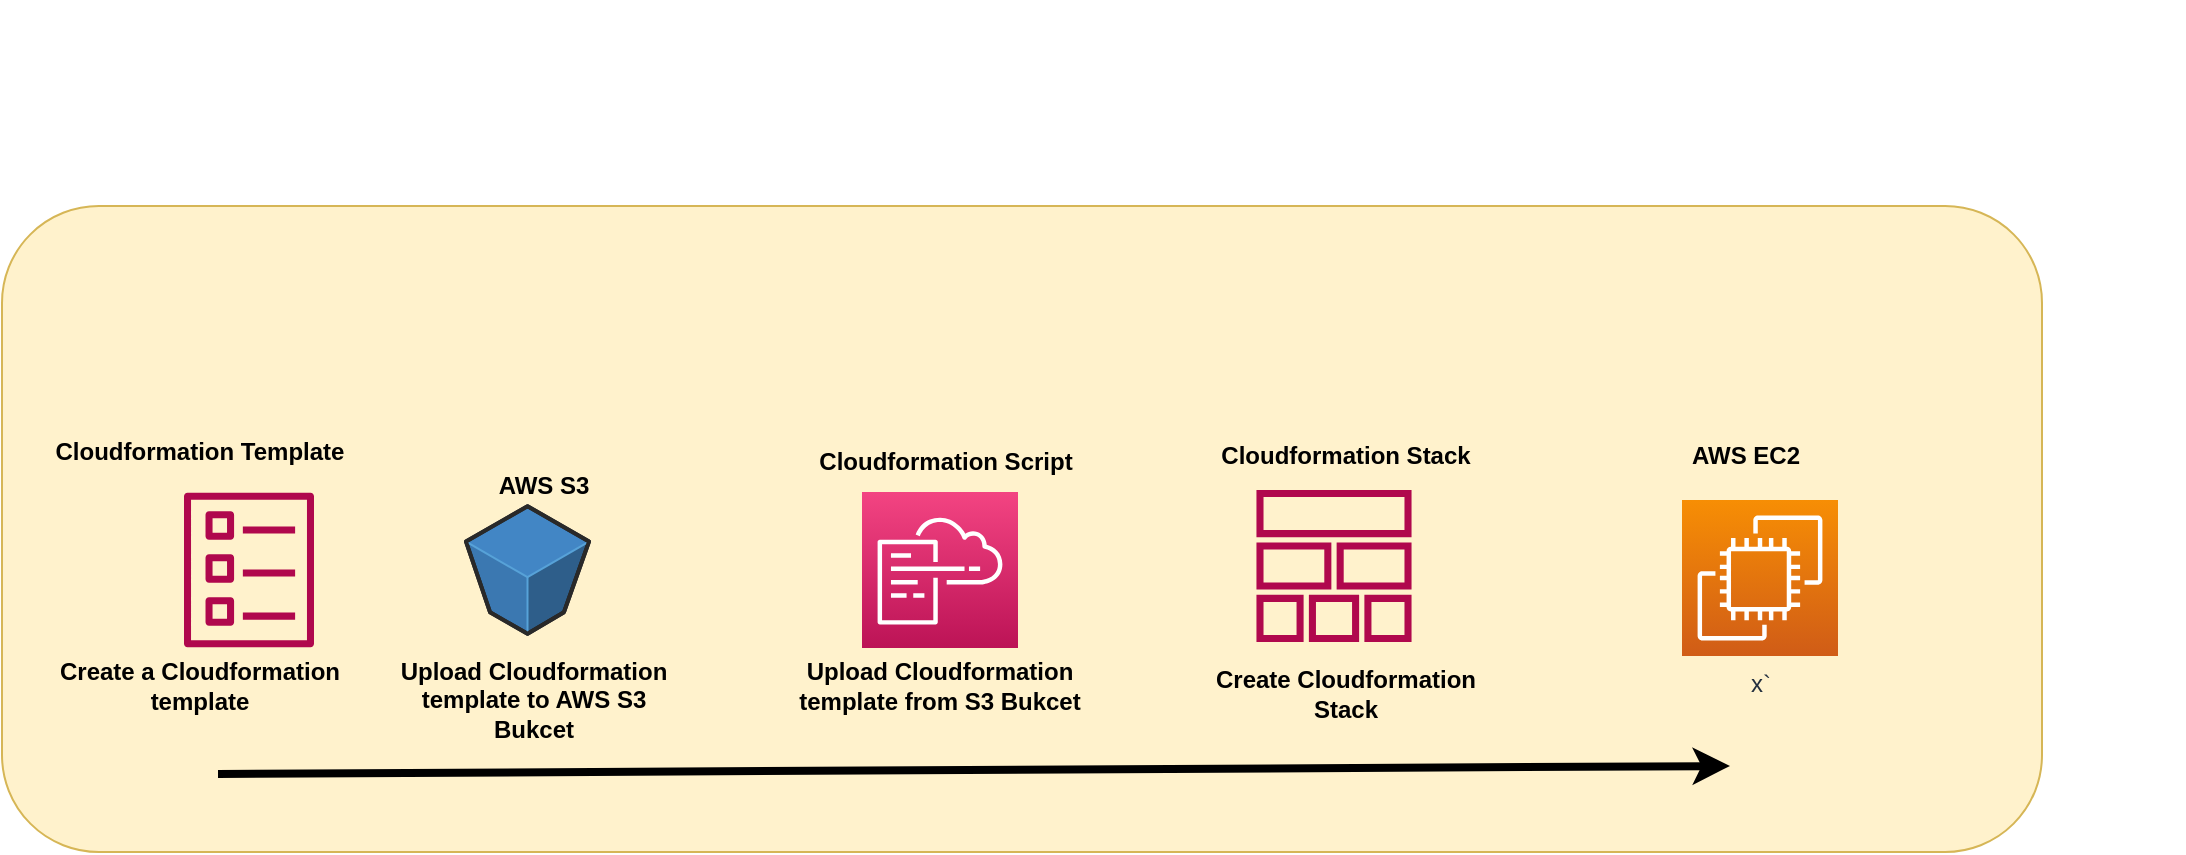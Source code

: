 <mxfile version="20.1.3" type="device" pages="2"><diagram id="ifd4e0sDDmtxJCUnBRjX" name="CF: EC2 Creation"><mxGraphModel dx="1422" dy="840" grid="0" gridSize="10" guides="1" tooltips="1" connect="1" arrows="1" fold="1" page="1" pageScale="1" pageWidth="827" pageHeight="1169" math="0" shadow="0"><root><mxCell id="0"/><mxCell id="1" parent="0"/><mxCell id="jPQIyEpaHIP6a2LfF8cM-9" value="" style="sketch=0;points=[[0,0,0],[0.25,0,0],[0.5,0,0],[0.75,0,0],[1,0,0],[0,1,0],[0.25,1,0],[0.5,1,0],[0.75,1,0],[1,1,0],[0,0.25,0],[0,0.5,0],[0,0.75,0],[1,0.25,0],[1,0.5,0],[1,0.75,0]];points=[[0,0,0],[0.25,0,0],[0.5,0,0],[0.75,0,0],[1,0,0],[0,1,0],[0.25,1,0],[0.5,1,0],[0.75,1,0],[1,1,0],[0,0.25,0],[0,0.5,0],[0,0.75,0],[1,0.25,0],[1,0.5,0],[1,0.75,0]];outlineConnect=0;fontColor=#232F3E;gradientColor=#F34482;gradientDirection=north;fillColor=#BC1356;strokeColor=#ffffff;dashed=0;verticalLabelPosition=bottom;verticalAlign=top;align=center;html=1;fontSize=12;fontStyle=0;aspect=fixed;shape=mxgraph.aws4.resourceIcon;resIcon=mxgraph.aws4.cloudformation;" vertex="1" parent="1"><mxGeometry x="141" y="504" width="78" height="78" as="geometry"/></mxCell><mxCell id="jPQIyEpaHIP6a2LfF8cM-6" value="" style="rounded=1;whiteSpace=wrap;html=1;fillColor=#fff2cc;strokeColor=#d6b656;" vertex="1" parent="1"><mxGeometry x="100" y="364" width="1020" height="323" as="geometry"/></mxCell><mxCell id="jPQIyEpaHIP6a2LfF8cM-2" value="" style="sketch=0;outlineConnect=0;fontColor=#232F3E;gradientColor=none;fillColor=#B0084D;strokeColor=none;dashed=0;verticalLabelPosition=bottom;verticalAlign=top;align=center;html=1;fontSize=12;fontStyle=0;aspect=fixed;pointerEvents=1;shape=mxgraph.aws4.template;" vertex="1" parent="1"><mxGeometry x="191" y="507" width="65" height="78" as="geometry"/></mxCell><mxCell id="jPQIyEpaHIP6a2LfF8cM-3" value="" style="verticalLabelPosition=bottom;html=1;verticalAlign=top;strokeWidth=1;align=center;outlineConnect=0;dashed=0;outlineConnect=0;shape=mxgraph.aws3d.s3Bucket;fillColor=#4286c5;strokeColor=#57A2D8;aspect=fixed;" vertex="1" parent="1"><mxGeometry x="332" y="514.1" width="61.5" height="63.8" as="geometry"/></mxCell><mxCell id="jPQIyEpaHIP6a2LfF8cM-5" value="" style="sketch=0;outlineConnect=0;fontColor=#232F3E;gradientColor=none;fillColor=#B0084D;strokeColor=none;dashed=0;verticalLabelPosition=bottom;verticalAlign=top;align=center;html=1;fontSize=12;fontStyle=0;aspect=fixed;pointerEvents=1;shape=mxgraph.aws4.stack;" vertex="1" parent="1"><mxGeometry x="727" y="506" width="78" height="76" as="geometry"/></mxCell><mxCell id="jPQIyEpaHIP6a2LfF8cM-7" value="x`" style="sketch=0;points=[[0,0,0],[0.25,0,0],[0.5,0,0],[0.75,0,0],[1,0,0],[0,1,0],[0.25,1,0],[0.5,1,0],[0.75,1,0],[1,1,0],[0,0.25,0],[0,0.5,0],[0,0.75,0],[1,0.25,0],[1,0.5,0],[1,0.75,0]];outlineConnect=0;fontColor=#232F3E;gradientColor=#F78E04;gradientDirection=north;fillColor=#D05C17;strokeColor=#ffffff;dashed=0;verticalLabelPosition=bottom;verticalAlign=top;align=center;html=1;fontSize=12;fontStyle=0;aspect=fixed;shape=mxgraph.aws4.resourceIcon;resIcon=mxgraph.aws4.ec2;" vertex="1" parent="1"><mxGeometry x="940" y="511" width="78" height="78" as="geometry"/></mxCell><mxCell id="jPQIyEpaHIP6a2LfF8cM-10" value="" style="sketch=0;points=[[0,0,0],[0.25,0,0],[0.5,0,0],[0.75,0,0],[1,0,0],[0,1,0],[0.25,1,0],[0.5,1,0],[0.75,1,0],[1,1,0],[0,0.25,0],[0,0.5,0],[0,0.75,0],[1,0.25,0],[1,0.5,0],[1,0.75,0]];points=[[0,0,0],[0.25,0,0],[0.5,0,0],[0.75,0,0],[1,0,0],[0,1,0],[0.25,1,0],[0.5,1,0],[0.75,1,0],[1,1,0],[0,0.25,0],[0,0.5,0],[0,0.75,0],[1,0.25,0],[1,0.5,0],[1,0.75,0]];outlineConnect=0;fontColor=#232F3E;gradientColor=#F34482;gradientDirection=north;fillColor=#BC1356;strokeColor=#ffffff;dashed=0;verticalLabelPosition=bottom;verticalAlign=top;align=center;html=1;fontSize=12;fontStyle=0;aspect=fixed;shape=mxgraph.aws4.resourceIcon;resIcon=mxgraph.aws4.cloudformation;" vertex="1" parent="1"><mxGeometry x="530" y="507" width="78" height="78" as="geometry"/></mxCell><mxCell id="LBMmPoEKLTtG48N6qKWC-1" value="" style="shape=image;verticalLabelPosition=bottom;labelBackgroundColor=default;verticalAlign=top;aspect=fixed;imageAspect=0;image=https://cdn.icon-icons.com/icons2/2107/PNG/512/file_type_aws_icon_130732.png;" vertex="1" parent="1"><mxGeometry x="1005" y="261" width="186" height="186" as="geometry"/></mxCell><mxCell id="LBMmPoEKLTtG48N6qKWC-3" value="" style="endArrow=classic;html=1;rounded=0;strokeWidth=4;" edge="1" parent="1"><mxGeometry width="50" height="50" relative="1" as="geometry"><mxPoint x="207.999" y="648" as="sourcePoint"/><mxPoint x="964" y="644" as="targetPoint"/></mxGeometry></mxCell><mxCell id="LBMmPoEKLTtG48N6qKWC-4" value="Cloudformation Template" style="text;html=1;strokeColor=none;fillColor=none;align=center;verticalAlign=middle;whiteSpace=wrap;rounded=0;fontStyle=1" vertex="1" parent="1"><mxGeometry x="123" y="472" width="152" height="30" as="geometry"/></mxCell><mxCell id="LBMmPoEKLTtG48N6qKWC-5" value="AWS S3" style="text;html=1;strokeColor=none;fillColor=none;align=center;verticalAlign=middle;whiteSpace=wrap;rounded=0;fontStyle=1" vertex="1" parent="1"><mxGeometry x="295" y="489" width="152" height="30" as="geometry"/></mxCell><mxCell id="LBMmPoEKLTtG48N6qKWC-6" value="Cloudformation Script" style="text;html=1;strokeColor=none;fillColor=none;align=center;verticalAlign=middle;whiteSpace=wrap;rounded=0;fontStyle=1" vertex="1" parent="1"><mxGeometry x="496" y="477" width="152" height="30" as="geometry"/></mxCell><mxCell id="LBMmPoEKLTtG48N6qKWC-7" value="Upload Cloudformation template from S3 Bukcet" style="text;html=1;strokeColor=none;fillColor=none;align=center;verticalAlign=middle;whiteSpace=wrap;rounded=0;fontStyle=1" vertex="1" parent="1"><mxGeometry x="493" y="589" width="152" height="30" as="geometry"/></mxCell><mxCell id="LBMmPoEKLTtG48N6qKWC-8" value="Create a Cloudformation template" style="text;html=1;strokeColor=none;fillColor=none;align=center;verticalAlign=middle;whiteSpace=wrap;rounded=0;fontStyle=1" vertex="1" parent="1"><mxGeometry x="123" y="589" width="152" height="30" as="geometry"/></mxCell><mxCell id="LBMmPoEKLTtG48N6qKWC-9" value="Upload Cloudformation template to AWS S3 Bukcet" style="text;html=1;strokeColor=none;fillColor=none;align=center;verticalAlign=middle;whiteSpace=wrap;rounded=0;fontStyle=1" vertex="1" parent="1"><mxGeometry x="290" y="596" width="152" height="30" as="geometry"/></mxCell><mxCell id="LBMmPoEKLTtG48N6qKWC-10" value="Create Cloudformation Stack" style="text;html=1;strokeColor=none;fillColor=none;align=center;verticalAlign=middle;whiteSpace=wrap;rounded=0;fontStyle=1" vertex="1" parent="1"><mxGeometry x="696" y="593" width="152" height="30" as="geometry"/></mxCell><mxCell id="LBMmPoEKLTtG48N6qKWC-11" value="Cloudformation Stack" style="text;html=1;strokeColor=none;fillColor=none;align=center;verticalAlign=middle;whiteSpace=wrap;rounded=0;fontStyle=1" vertex="1" parent="1"><mxGeometry x="696" y="474" width="152" height="30" as="geometry"/></mxCell><mxCell id="LBMmPoEKLTtG48N6qKWC-12" value="AWS EC2" style="text;html=1;strokeColor=none;fillColor=none;align=center;verticalAlign=middle;whiteSpace=wrap;rounded=0;fontStyle=1" vertex="1" parent="1"><mxGeometry x="896" y="474" width="152" height="30" as="geometry"/></mxCell></root></mxGraphModel></diagram><diagram id="s3TlnT165llDutT0GnXA" name="CF: Nested Stack"><mxGraphModel dx="1422" dy="840" grid="0" gridSize="10" guides="1" tooltips="1" connect="1" arrows="1" fold="1" page="1" pageScale="1" pageWidth="827" pageHeight="1169" math="0" shadow="0"><root><mxCell id="0"/><mxCell id="1" parent="0"/><mxCell id="GaFWitZrf1IOcZQZpxw1-2" value="" style="outlineConnect=0;dashed=0;verticalLabelPosition=bottom;verticalAlign=top;align=center;html=1;shape=mxgraph.aws3.cloudformation;fillColor=#0000FF;gradientColor=none;" vertex="1" parent="1"><mxGeometry x="193" y="331" width="76.5" height="93" as="geometry"/></mxCell><mxCell id="FbENNw_d0yTW4jA-rvx3-3" style="edgeStyle=orthogonalEdgeStyle;rounded=0;orthogonalLoop=1;jettySize=auto;html=1;entryX=0.5;entryY=0;entryDx=0;entryDy=0;entryPerimeter=0;strokeWidth=4;" edge="1" parent="1" source="GaFWitZrf1IOcZQZpxw1-4" target="GaFWitZrf1IOcZQZpxw1-6"><mxGeometry relative="1" as="geometry"/></mxCell><mxCell id="GaFWitZrf1IOcZQZpxw1-4" value="" style="outlineConnect=0;dashed=0;verticalLabelPosition=bottom;verticalAlign=top;align=center;html=1;shape=mxgraph.aws3.cloudformation;fillColor=#CC00CC;gradientColor=none;" vertex="1" parent="1"><mxGeometry x="394" y="331" width="76.5" height="93" as="geometry"/></mxCell><mxCell id="FbENNw_d0yTW4jA-rvx3-1" style="edgeStyle=orthogonalEdgeStyle;rounded=0;orthogonalLoop=1;jettySize=auto;html=1;entryX=0.5;entryY=0;entryDx=0;entryDy=0;entryPerimeter=0;strokeWidth=4;" edge="1" parent="1" source="GaFWitZrf1IOcZQZpxw1-5" target="GaFWitZrf1IOcZQZpxw1-2"><mxGeometry relative="1" as="geometry"/></mxCell><mxCell id="FbENNw_d0yTW4jA-rvx3-2" style="edgeStyle=orthogonalEdgeStyle;rounded=0;orthogonalLoop=1;jettySize=auto;html=1;entryX=0.5;entryY=0;entryDx=0;entryDy=0;entryPerimeter=0;strokeWidth=4;" edge="1" parent="1" source="GaFWitZrf1IOcZQZpxw1-5" target="GaFWitZrf1IOcZQZpxw1-4"><mxGeometry relative="1" as="geometry"/></mxCell><mxCell id="GaFWitZrf1IOcZQZpxw1-5" value="" style="outlineConnect=0;dashed=0;verticalLabelPosition=bottom;verticalAlign=top;align=center;html=1;shape=mxgraph.aws3.cloudformation;fillColor=#759C3E;gradientColor=none;" vertex="1" parent="1"><mxGeometry x="295" y="262" width="76.5" height="93" as="geometry"/></mxCell><mxCell id="FbENNw_d0yTW4jA-rvx3-4" style="edgeStyle=orthogonalEdgeStyle;rounded=0;orthogonalLoop=1;jettySize=auto;html=1;strokeWidth=4;" edge="1" parent="1" source="GaFWitZrf1IOcZQZpxw1-6" target="GaFWitZrf1IOcZQZpxw1-7"><mxGeometry relative="1" as="geometry"/></mxCell><mxCell id="FbENNw_d0yTW4jA-rvx3-5" style="edgeStyle=orthogonalEdgeStyle;rounded=0;orthogonalLoop=1;jettySize=auto;html=1;strokeWidth=4;" edge="1" parent="1" source="GaFWitZrf1IOcZQZpxw1-6" target="GaFWitZrf1IOcZQZpxw1-8"><mxGeometry relative="1" as="geometry"/></mxCell><mxCell id="GaFWitZrf1IOcZQZpxw1-6" value="" style="outlineConnect=0;dashed=0;verticalLabelPosition=bottom;verticalAlign=top;align=center;html=1;shape=mxgraph.aws3.cloudformation;fillColor=#990000;gradientColor=none;" vertex="1" parent="1"><mxGeometry x="394" y="470" width="76.5" height="93" as="geometry"/></mxCell><mxCell id="GaFWitZrf1IOcZQZpxw1-7" value="" style="outlineConnect=0;dashed=0;verticalLabelPosition=bottom;verticalAlign=top;align=center;html=1;shape=mxgraph.aws3.cloudformation;fillColor=#999900;gradientColor=none;" vertex="1" parent="1"><mxGeometry x="332" y="603" width="76.5" height="93" as="geometry"/></mxCell><mxCell id="GaFWitZrf1IOcZQZpxw1-8" value="" style="outlineConnect=0;dashed=0;verticalLabelPosition=bottom;verticalAlign=top;align=center;html=1;shape=mxgraph.aws3.cloudformation;fillColor=#00CC66;gradientColor=none;" vertex="1" parent="1"><mxGeometry x="451" y="603" width="76.5" height="93" as="geometry"/></mxCell><mxCell id="GaFWitZrf1IOcZQZpxw1-9" value="Stack A" style="text;html=1;strokeColor=none;fillColor=none;align=center;verticalAlign=middle;whiteSpace=wrap;rounded=0;fontStyle=1" vertex="1" parent="1"><mxGeometry x="303.25" y="232" width="60" height="30" as="geometry"/></mxCell><mxCell id="GaFWitZrf1IOcZQZpxw1-10" value="Stack B" style="text;html=1;strokeColor=none;fillColor=none;align=center;verticalAlign=middle;whiteSpace=wrap;rounded=0;fontStyle=1" vertex="1" parent="1"><mxGeometry x="328" y="362.5" width="60" height="30" as="geometry"/></mxCell><mxCell id="GaFWitZrf1IOcZQZpxw1-11" value="Stack C" style="text;html=1;strokeColor=none;fillColor=none;align=center;verticalAlign=middle;whiteSpace=wrap;rounded=0;fontStyle=1" vertex="1" parent="1"><mxGeometry x="473" y="501.5" width="60" height="30" as="geometry"/></mxCell><mxCell id="GaFWitZrf1IOcZQZpxw1-12" value="Stack D" style="text;html=1;strokeColor=none;fillColor=none;align=center;verticalAlign=middle;whiteSpace=wrap;rounded=0;fontStyle=1" vertex="1" parent="1"><mxGeometry x="527.5" y="634.5" width="60" height="30" as="geometry"/></mxCell><mxCell id="GaFWitZrf1IOcZQZpxw1-13" value="&lt;h1&gt;&lt;u&gt;Nested Stack&lt;/u&gt;&lt;/h1&gt;&lt;p&gt;For Stack A: Is the root stack for all the other nested stacks in the hierarchy&amp;nbsp;&lt;/p&gt;&lt;p&gt;For &lt;b&gt;Stack B&lt;/b&gt;: &lt;b&gt;Stack A&lt;/b&gt; is a parent&amp;nbsp; root&amp;nbsp; and parent stack&lt;/p&gt;&lt;p&gt;For &lt;b&gt;Stack C&lt;/b&gt;: &lt;b&gt;Stack B&lt;/b&gt;&amp;nbsp; is the parent&lt;br&gt;&lt;/p&gt;&lt;p&gt;For &lt;b&gt;Stack D&lt;/b&gt;: Stack C is the parent, while &lt;b&gt;Stack C&lt;/b&gt;&lt;/p&gt;" style="text;html=1;strokeColor=#6c8ebf;fillColor=#dae8fc;spacing=5;spacingTop=-20;whiteSpace=wrap;overflow=hidden;rounded=0;" vertex="1" parent="1"><mxGeometry x="584" y="409" width="346" height="183" as="geometry"/></mxCell></root></mxGraphModel></diagram></mxfile>